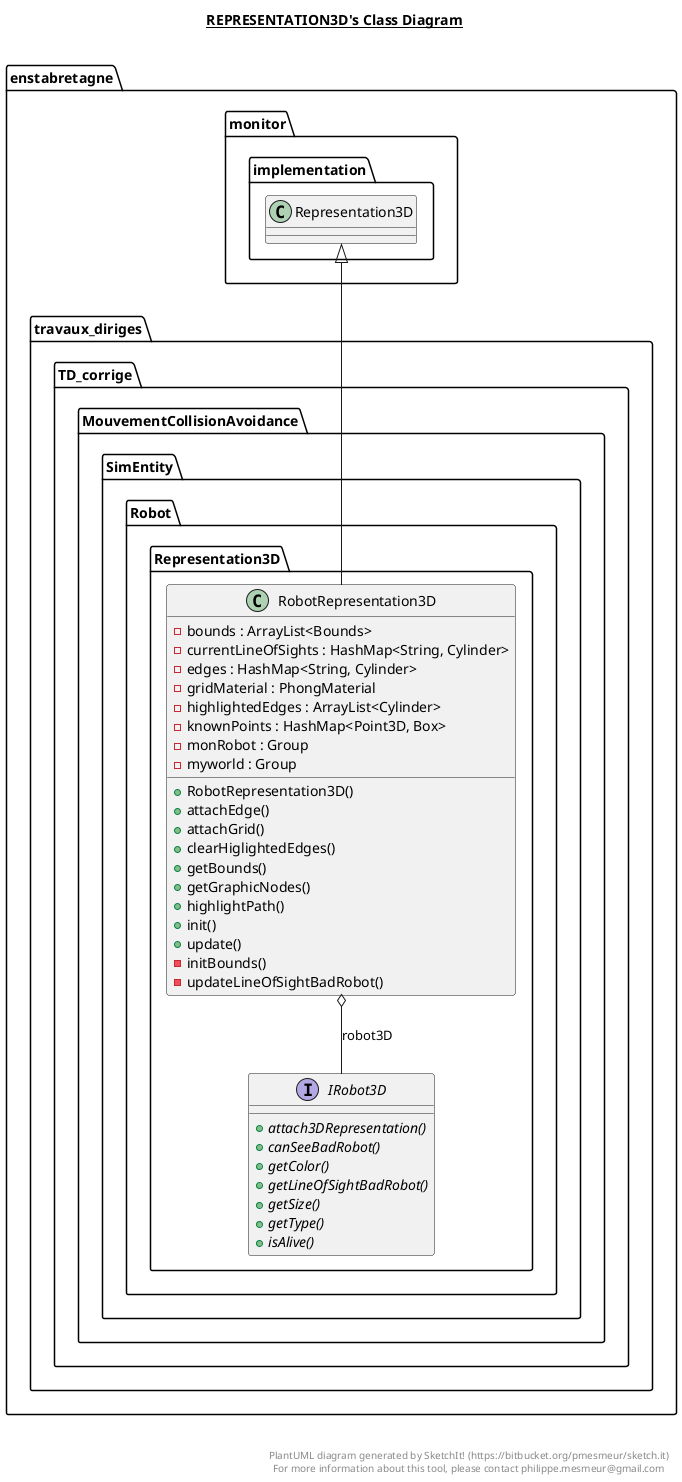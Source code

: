 @startuml

title __REPRESENTATION3D's Class Diagram__\n

  namespace enstabretagne.travaux_diriges.TD_corrige.MouvementCollisionAvoidance {
    namespace SimEntity.Robot {
      namespace Representation3D {
        interface enstabretagne.travaux_diriges.TD_corrige.MouvementCollisionAvoidance.SimEntity.Robot.Representation3D.IRobot3D {
            {abstract} + attach3DRepresentation()
            {abstract} + canSeeBadRobot()
            {abstract} + getColor()
            {abstract} + getLineOfSightBadRobot()
            {abstract} + getSize()
            {abstract} + getType()
            {abstract} + isAlive()
        }
      }
    }
  }
  

  namespace enstabretagne.travaux_diriges.TD_corrige.MouvementCollisionAvoidance {
    namespace SimEntity.Robot {
      namespace Representation3D {
        class enstabretagne.travaux_diriges.TD_corrige.MouvementCollisionAvoidance.SimEntity.Robot.Representation3D.RobotRepresentation3D {
            - bounds : ArrayList<Bounds>
            - currentLineOfSights : HashMap<String, Cylinder>
            - edges : HashMap<String, Cylinder>
            - gridMaterial : PhongMaterial
            - highlightedEdges : ArrayList<Cylinder>
            - knownPoints : HashMap<Point3D, Box>
            - monRobot : Group
            - myworld : Group
            + RobotRepresentation3D()
            + attachEdge()
            + attachGrid()
            + clearHiglightedEdges()
            + getBounds()
            + getGraphicNodes()
            + highlightPath()
            + init()
            + update()
            - initBounds()
            - updateLineOfSightBadRobot()
        }
      }
    }
  }
  

  enstabretagne.travaux_diriges.TD_corrige.MouvementCollisionAvoidance.SimEntity.Robot.Representation3D.RobotRepresentation3D -up-|> enstabretagne.monitor.implementation.Representation3D
  enstabretagne.travaux_diriges.TD_corrige.MouvementCollisionAvoidance.SimEntity.Robot.Representation3D.RobotRepresentation3D o-- enstabretagne.travaux_diriges.TD_corrige.MouvementCollisionAvoidance.SimEntity.Robot.Representation3D.IRobot3D : robot3D


right footer


PlantUML diagram generated by SketchIt! (https://bitbucket.org/pmesmeur/sketch.it)
For more information about this tool, please contact philippe.mesmeur@gmail.com
endfooter

@enduml
